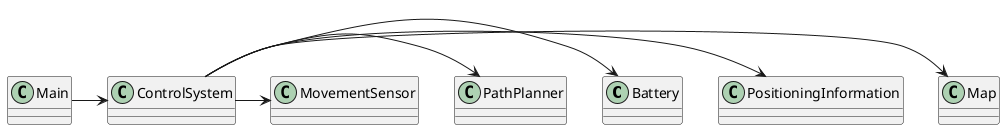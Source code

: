 @startuml
skinparam classAttributeIconSize 0

class Battery{}

class ControlSystem{}

class PositioningInformation{}

class PathPlanner{}

class MovementSensor{}



Main->ControlSystem
ControlSystem->Map
ControlSystem->PositioningInformation
ControlSystem->Battery
ControlSystem->PathPlanner
ControlSystem->MovementSensor

@enduml
